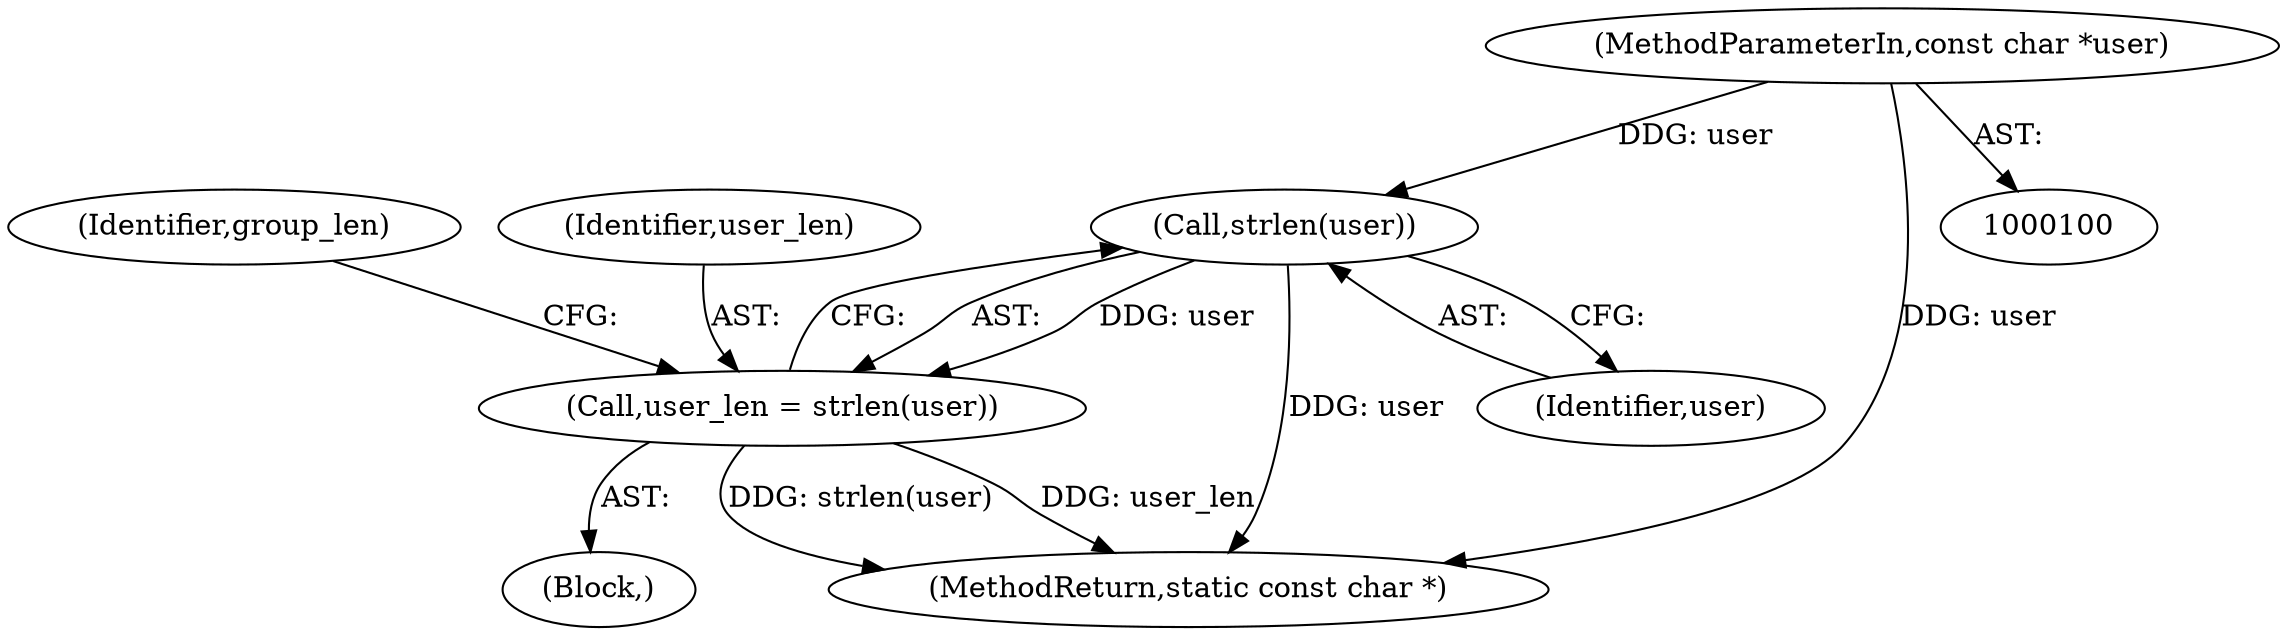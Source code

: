 digraph "0_samba_0dedfbce2c1b851684ba658861fe9d620636c56a@API" {
"1000123" [label="(Call,strlen(user))"];
"1000102" [label="(MethodParameterIn,const char *user)"];
"1000121" [label="(Call,user_len = strlen(user))"];
"1000102" [label="(MethodParameterIn,const char *user)"];
"1000106" [label="(Block,)"];
"1000123" [label="(Call,strlen(user))"];
"1000124" [label="(Identifier,user)"];
"1000127" [label="(Identifier,group_len)"];
"1000122" [label="(Identifier,user_len)"];
"1000197" [label="(MethodReturn,static const char *)"];
"1000121" [label="(Call,user_len = strlen(user))"];
"1000123" -> "1000121"  [label="AST: "];
"1000123" -> "1000124"  [label="CFG: "];
"1000124" -> "1000123"  [label="AST: "];
"1000121" -> "1000123"  [label="CFG: "];
"1000123" -> "1000197"  [label="DDG: user"];
"1000123" -> "1000121"  [label="DDG: user"];
"1000102" -> "1000123"  [label="DDG: user"];
"1000102" -> "1000100"  [label="AST: "];
"1000102" -> "1000197"  [label="DDG: user"];
"1000121" -> "1000106"  [label="AST: "];
"1000122" -> "1000121"  [label="AST: "];
"1000127" -> "1000121"  [label="CFG: "];
"1000121" -> "1000197"  [label="DDG: strlen(user)"];
"1000121" -> "1000197"  [label="DDG: user_len"];
}
